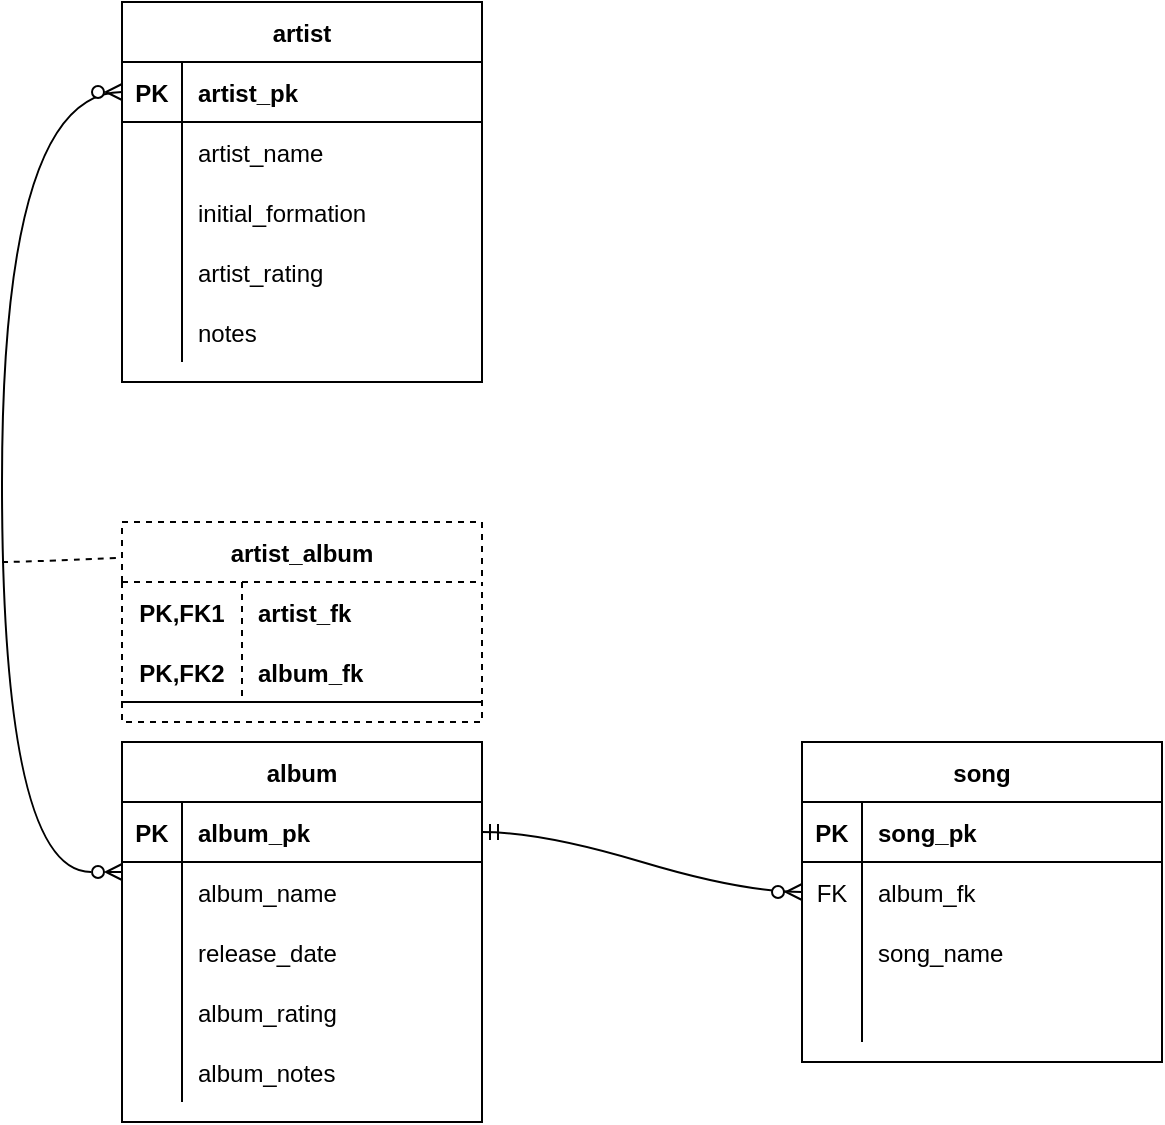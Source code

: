 <mxfile version="20.3.0" type="device"><diagram id="3ZXBnE4J7STXBeYULARS" name="Page-1"><mxGraphModel dx="1422" dy="857" grid="1" gridSize="10" guides="1" tooltips="1" connect="1" arrows="1" fold="1" page="1" pageScale="1" pageWidth="850" pageHeight="1100" math="0" shadow="0"><root><mxCell id="0"/><mxCell id="1" parent="0"/><mxCell id="LThX6AYQgsdPKYWRW1Gi-1" value="artist" style="shape=table;startSize=30;container=1;collapsible=1;childLayout=tableLayout;fixedRows=1;rowLines=0;fontStyle=1;align=center;resizeLast=1;" parent="1" vertex="1"><mxGeometry x="60" y="160" width="180" height="190" as="geometry"/></mxCell><mxCell id="LThX6AYQgsdPKYWRW1Gi-2" value="" style="shape=tableRow;horizontal=0;startSize=0;swimlaneHead=0;swimlaneBody=0;fillColor=none;collapsible=0;dropTarget=0;points=[[0,0.5],[1,0.5]];portConstraint=eastwest;top=0;left=0;right=0;bottom=1;" parent="LThX6AYQgsdPKYWRW1Gi-1" vertex="1"><mxGeometry y="30" width="180" height="30" as="geometry"/></mxCell><mxCell id="LThX6AYQgsdPKYWRW1Gi-3" value="PK" style="shape=partialRectangle;connectable=0;fillColor=none;top=0;left=0;bottom=0;right=0;fontStyle=1;overflow=hidden;" parent="LThX6AYQgsdPKYWRW1Gi-2" vertex="1"><mxGeometry width="30" height="30" as="geometry"><mxRectangle width="30" height="30" as="alternateBounds"/></mxGeometry></mxCell><mxCell id="LThX6AYQgsdPKYWRW1Gi-4" value="artist_pk" style="shape=partialRectangle;connectable=0;fillColor=none;top=0;left=0;bottom=0;right=0;align=left;spacingLeft=6;fontStyle=1;overflow=hidden;" parent="LThX6AYQgsdPKYWRW1Gi-2" vertex="1"><mxGeometry x="30" width="150" height="30" as="geometry"><mxRectangle width="150" height="30" as="alternateBounds"/></mxGeometry></mxCell><mxCell id="LThX6AYQgsdPKYWRW1Gi-5" value="" style="shape=tableRow;horizontal=0;startSize=0;swimlaneHead=0;swimlaneBody=0;fillColor=none;collapsible=0;dropTarget=0;points=[[0,0.5],[1,0.5]];portConstraint=eastwest;top=0;left=0;right=0;bottom=0;" parent="LThX6AYQgsdPKYWRW1Gi-1" vertex="1"><mxGeometry y="60" width="180" height="30" as="geometry"/></mxCell><mxCell id="LThX6AYQgsdPKYWRW1Gi-6" value="" style="shape=partialRectangle;connectable=0;fillColor=none;top=0;left=0;bottom=0;right=0;editable=1;overflow=hidden;" parent="LThX6AYQgsdPKYWRW1Gi-5" vertex="1"><mxGeometry width="30" height="30" as="geometry"><mxRectangle width="30" height="30" as="alternateBounds"/></mxGeometry></mxCell><mxCell id="LThX6AYQgsdPKYWRW1Gi-7" value="artist_name" style="shape=partialRectangle;connectable=0;fillColor=none;top=0;left=0;bottom=0;right=0;align=left;spacingLeft=6;overflow=hidden;" parent="LThX6AYQgsdPKYWRW1Gi-5" vertex="1"><mxGeometry x="30" width="150" height="30" as="geometry"><mxRectangle width="150" height="30" as="alternateBounds"/></mxGeometry></mxCell><mxCell id="LThX6AYQgsdPKYWRW1Gi-8" value="" style="shape=tableRow;horizontal=0;startSize=0;swimlaneHead=0;swimlaneBody=0;fillColor=none;collapsible=0;dropTarget=0;points=[[0,0.5],[1,0.5]];portConstraint=eastwest;top=0;left=0;right=0;bottom=0;" parent="LThX6AYQgsdPKYWRW1Gi-1" vertex="1"><mxGeometry y="90" width="180" height="30" as="geometry"/></mxCell><mxCell id="LThX6AYQgsdPKYWRW1Gi-9" value="" style="shape=partialRectangle;connectable=0;fillColor=none;top=0;left=0;bottom=0;right=0;editable=1;overflow=hidden;" parent="LThX6AYQgsdPKYWRW1Gi-8" vertex="1"><mxGeometry width="30" height="30" as="geometry"><mxRectangle width="30" height="30" as="alternateBounds"/></mxGeometry></mxCell><mxCell id="LThX6AYQgsdPKYWRW1Gi-10" value="initial_formation" style="shape=partialRectangle;connectable=0;fillColor=none;top=0;left=0;bottom=0;right=0;align=left;spacingLeft=6;overflow=hidden;" parent="LThX6AYQgsdPKYWRW1Gi-8" vertex="1"><mxGeometry x="30" width="150" height="30" as="geometry"><mxRectangle width="150" height="30" as="alternateBounds"/></mxGeometry></mxCell><mxCell id="LThX6AYQgsdPKYWRW1Gi-11" value="" style="shape=tableRow;horizontal=0;startSize=0;swimlaneHead=0;swimlaneBody=0;fillColor=none;collapsible=0;dropTarget=0;points=[[0,0.5],[1,0.5]];portConstraint=eastwest;top=0;left=0;right=0;bottom=0;" parent="LThX6AYQgsdPKYWRW1Gi-1" vertex="1"><mxGeometry y="120" width="180" height="30" as="geometry"/></mxCell><mxCell id="LThX6AYQgsdPKYWRW1Gi-12" value="" style="shape=partialRectangle;connectable=0;fillColor=none;top=0;left=0;bottom=0;right=0;editable=1;overflow=hidden;" parent="LThX6AYQgsdPKYWRW1Gi-11" vertex="1"><mxGeometry width="30" height="30" as="geometry"><mxRectangle width="30" height="30" as="alternateBounds"/></mxGeometry></mxCell><mxCell id="LThX6AYQgsdPKYWRW1Gi-13" value="artist_rating" style="shape=partialRectangle;connectable=0;fillColor=none;top=0;left=0;bottom=0;right=0;align=left;spacingLeft=6;overflow=hidden;" parent="LThX6AYQgsdPKYWRW1Gi-11" vertex="1"><mxGeometry x="30" width="150" height="30" as="geometry"><mxRectangle width="150" height="30" as="alternateBounds"/></mxGeometry></mxCell><mxCell id="LThX6AYQgsdPKYWRW1Gi-14" style="shape=tableRow;horizontal=0;startSize=0;swimlaneHead=0;swimlaneBody=0;fillColor=none;collapsible=0;dropTarget=0;points=[[0,0.5],[1,0.5]];portConstraint=eastwest;top=0;left=0;right=0;bottom=0;" parent="LThX6AYQgsdPKYWRW1Gi-1" vertex="1"><mxGeometry y="150" width="180" height="30" as="geometry"/></mxCell><mxCell id="LThX6AYQgsdPKYWRW1Gi-15" style="shape=partialRectangle;connectable=0;fillColor=none;top=0;left=0;bottom=0;right=0;editable=1;overflow=hidden;" parent="LThX6AYQgsdPKYWRW1Gi-14" vertex="1"><mxGeometry width="30" height="30" as="geometry"><mxRectangle width="30" height="30" as="alternateBounds"/></mxGeometry></mxCell><mxCell id="LThX6AYQgsdPKYWRW1Gi-16" value="notes" style="shape=partialRectangle;connectable=0;fillColor=none;top=0;left=0;bottom=0;right=0;align=left;spacingLeft=6;overflow=hidden;" parent="LThX6AYQgsdPKYWRW1Gi-14" vertex="1"><mxGeometry x="30" width="150" height="30" as="geometry"><mxRectangle width="150" height="30" as="alternateBounds"/></mxGeometry></mxCell><mxCell id="LThX6AYQgsdPKYWRW1Gi-36" value="song" style="shape=table;startSize=30;container=1;collapsible=1;childLayout=tableLayout;fixedRows=1;rowLines=0;fontStyle=1;align=center;resizeLast=1;" parent="1" vertex="1"><mxGeometry x="400" y="530" width="180" height="160" as="geometry"/></mxCell><mxCell id="LThX6AYQgsdPKYWRW1Gi-37" value="" style="shape=tableRow;horizontal=0;startSize=0;swimlaneHead=0;swimlaneBody=0;fillColor=none;collapsible=0;dropTarget=0;points=[[0,0.5],[1,0.5]];portConstraint=eastwest;top=0;left=0;right=0;bottom=1;" parent="LThX6AYQgsdPKYWRW1Gi-36" vertex="1"><mxGeometry y="30" width="180" height="30" as="geometry"/></mxCell><mxCell id="LThX6AYQgsdPKYWRW1Gi-38" value="PK" style="shape=partialRectangle;connectable=0;fillColor=none;top=0;left=0;bottom=0;right=0;fontStyle=1;overflow=hidden;" parent="LThX6AYQgsdPKYWRW1Gi-37" vertex="1"><mxGeometry width="30" height="30" as="geometry"><mxRectangle width="30" height="30" as="alternateBounds"/></mxGeometry></mxCell><mxCell id="LThX6AYQgsdPKYWRW1Gi-39" value="song_pk" style="shape=partialRectangle;connectable=0;fillColor=none;top=0;left=0;bottom=0;right=0;align=left;spacingLeft=6;fontStyle=1;overflow=hidden;" parent="LThX6AYQgsdPKYWRW1Gi-37" vertex="1"><mxGeometry x="30" width="150" height="30" as="geometry"><mxRectangle width="150" height="30" as="alternateBounds"/></mxGeometry></mxCell><mxCell id="LThX6AYQgsdPKYWRW1Gi-40" value="" style="shape=tableRow;horizontal=0;startSize=0;swimlaneHead=0;swimlaneBody=0;fillColor=none;collapsible=0;dropTarget=0;points=[[0,0.5],[1,0.5]];portConstraint=eastwest;top=0;left=0;right=0;bottom=0;" parent="LThX6AYQgsdPKYWRW1Gi-36" vertex="1"><mxGeometry y="60" width="180" height="30" as="geometry"/></mxCell><mxCell id="LThX6AYQgsdPKYWRW1Gi-41" value="FK" style="shape=partialRectangle;connectable=0;fillColor=none;top=0;left=0;bottom=0;right=0;editable=1;overflow=hidden;" parent="LThX6AYQgsdPKYWRW1Gi-40" vertex="1"><mxGeometry width="30" height="30" as="geometry"><mxRectangle width="30" height="30" as="alternateBounds"/></mxGeometry></mxCell><mxCell id="LThX6AYQgsdPKYWRW1Gi-42" value="album_fk" style="shape=partialRectangle;connectable=0;fillColor=none;top=0;left=0;bottom=0;right=0;align=left;spacingLeft=6;overflow=hidden;" parent="LThX6AYQgsdPKYWRW1Gi-40" vertex="1"><mxGeometry x="30" width="150" height="30" as="geometry"><mxRectangle width="150" height="30" as="alternateBounds"/></mxGeometry></mxCell><mxCell id="LThX6AYQgsdPKYWRW1Gi-43" value="" style="shape=tableRow;horizontal=0;startSize=0;swimlaneHead=0;swimlaneBody=0;fillColor=none;collapsible=0;dropTarget=0;points=[[0,0.5],[1,0.5]];portConstraint=eastwest;top=0;left=0;right=0;bottom=0;" parent="LThX6AYQgsdPKYWRW1Gi-36" vertex="1"><mxGeometry y="90" width="180" height="30" as="geometry"/></mxCell><mxCell id="LThX6AYQgsdPKYWRW1Gi-44" value="" style="shape=partialRectangle;connectable=0;fillColor=none;top=0;left=0;bottom=0;right=0;editable=1;overflow=hidden;" parent="LThX6AYQgsdPKYWRW1Gi-43" vertex="1"><mxGeometry width="30" height="30" as="geometry"><mxRectangle width="30" height="30" as="alternateBounds"/></mxGeometry></mxCell><mxCell id="LThX6AYQgsdPKYWRW1Gi-45" value="song_name" style="shape=partialRectangle;connectable=0;fillColor=none;top=0;left=0;bottom=0;right=0;align=left;spacingLeft=6;overflow=hidden;" parent="LThX6AYQgsdPKYWRW1Gi-43" vertex="1"><mxGeometry x="30" width="150" height="30" as="geometry"><mxRectangle width="150" height="30" as="alternateBounds"/></mxGeometry></mxCell><mxCell id="LThX6AYQgsdPKYWRW1Gi-46" value="" style="shape=tableRow;horizontal=0;startSize=0;swimlaneHead=0;swimlaneBody=0;fillColor=none;collapsible=0;dropTarget=0;points=[[0,0.5],[1,0.5]];portConstraint=eastwest;top=0;left=0;right=0;bottom=0;" parent="LThX6AYQgsdPKYWRW1Gi-36" vertex="1"><mxGeometry y="120" width="180" height="30" as="geometry"/></mxCell><mxCell id="LThX6AYQgsdPKYWRW1Gi-47" value="" style="shape=partialRectangle;connectable=0;fillColor=none;top=0;left=0;bottom=0;right=0;editable=1;overflow=hidden;" parent="LThX6AYQgsdPKYWRW1Gi-46" vertex="1"><mxGeometry width="30" height="30" as="geometry"><mxRectangle width="30" height="30" as="alternateBounds"/></mxGeometry></mxCell><mxCell id="LThX6AYQgsdPKYWRW1Gi-48" value="" style="shape=partialRectangle;connectable=0;fillColor=none;top=0;left=0;bottom=0;right=0;align=left;spacingLeft=6;overflow=hidden;" parent="LThX6AYQgsdPKYWRW1Gi-46" vertex="1"><mxGeometry x="30" width="150" height="30" as="geometry"><mxRectangle width="150" height="30" as="alternateBounds"/></mxGeometry></mxCell><mxCell id="LThX6AYQgsdPKYWRW1Gi-62" value="artist_album" style="shape=table;startSize=30;container=1;collapsible=1;childLayout=tableLayout;fixedRows=1;rowLines=0;fontStyle=1;align=center;resizeLast=1;dashed=1;swimlaneLine=1;" parent="1" vertex="1"><mxGeometry x="60" y="420" width="180" height="100" as="geometry"/></mxCell><mxCell id="LThX6AYQgsdPKYWRW1Gi-63" value="" style="shape=tableRow;horizontal=0;startSize=0;swimlaneHead=0;swimlaneBody=0;fillColor=none;collapsible=0;dropTarget=0;points=[[0,0.5],[1,0.5]];portConstraint=eastwest;top=0;left=0;right=0;bottom=0;" parent="LThX6AYQgsdPKYWRW1Gi-62" vertex="1"><mxGeometry y="30" width="180" height="30" as="geometry"/></mxCell><mxCell id="LThX6AYQgsdPKYWRW1Gi-64" value="PK,FK1" style="shape=partialRectangle;connectable=0;fillColor=none;top=0;left=0;bottom=0;right=0;fontStyle=1;overflow=hidden;" parent="LThX6AYQgsdPKYWRW1Gi-63" vertex="1"><mxGeometry width="60" height="30" as="geometry"><mxRectangle width="60" height="30" as="alternateBounds"/></mxGeometry></mxCell><mxCell id="LThX6AYQgsdPKYWRW1Gi-65" value="artist_fk" style="shape=partialRectangle;connectable=0;fillColor=none;top=0;left=0;bottom=0;right=0;align=left;spacingLeft=6;fontStyle=1;overflow=hidden;" parent="LThX6AYQgsdPKYWRW1Gi-63" vertex="1"><mxGeometry x="60" width="120" height="30" as="geometry"><mxRectangle width="120" height="30" as="alternateBounds"/></mxGeometry></mxCell><mxCell id="LThX6AYQgsdPKYWRW1Gi-66" value="" style="shape=tableRow;horizontal=0;startSize=0;swimlaneHead=0;swimlaneBody=0;fillColor=none;collapsible=0;dropTarget=0;points=[[0,0.5],[1,0.5]];portConstraint=eastwest;top=0;left=0;right=0;bottom=1;" parent="LThX6AYQgsdPKYWRW1Gi-62" vertex="1"><mxGeometry y="60" width="180" height="30" as="geometry"/></mxCell><mxCell id="LThX6AYQgsdPKYWRW1Gi-67" value="PK,FK2" style="shape=partialRectangle;connectable=0;fillColor=none;top=0;left=0;bottom=0;right=0;fontStyle=1;overflow=hidden;" parent="LThX6AYQgsdPKYWRW1Gi-66" vertex="1"><mxGeometry width="60" height="30" as="geometry"><mxRectangle width="60" height="30" as="alternateBounds"/></mxGeometry></mxCell><mxCell id="LThX6AYQgsdPKYWRW1Gi-68" value="album_fk" style="shape=partialRectangle;connectable=0;fillColor=none;top=0;left=0;bottom=0;right=0;align=left;spacingLeft=6;fontStyle=1;overflow=hidden;" parent="LThX6AYQgsdPKYWRW1Gi-66" vertex="1"><mxGeometry x="60" width="120" height="30" as="geometry"><mxRectangle width="120" height="30" as="alternateBounds"/></mxGeometry></mxCell><mxCell id="LThX6AYQgsdPKYWRW1Gi-88" value="" style="edgeStyle=orthogonalEdgeStyle;fontSize=12;html=1;endArrow=ERzeroToMany;endFill=1;rounded=0;entryX=0;entryY=0.5;entryDx=0;entryDy=0;exitX=0;exitY=0.5;exitDx=0;exitDy=0;curved=1;startArrow=ERzeroToMany;startFill=0;" parent="1" target="LThX6AYQgsdPKYWRW1Gi-2" edge="1"><mxGeometry width="100" height="100" relative="1" as="geometry"><mxPoint x="60" y="595" as="sourcePoint"/><mxPoint x="470" y="390" as="targetPoint"/><Array as="points"><mxPoint y="595"/><mxPoint y="205"/></Array></mxGeometry></mxCell><mxCell id="LThX6AYQgsdPKYWRW1Gi-89" value="" style="endArrow=none;html=1;rounded=0;curved=1;dashed=1;entryX=-0.017;entryY=0.18;entryDx=0;entryDy=0;entryPerimeter=0;" parent="1" target="LThX6AYQgsdPKYWRW1Gi-62" edge="1"><mxGeometry relative="1" as="geometry"><mxPoint y="440" as="sourcePoint"/><mxPoint x="40" y="440" as="targetPoint"/><Array as="points"><mxPoint x="10" y="440"/></Array></mxGeometry></mxCell><mxCell id="LThX6AYQgsdPKYWRW1Gi-91" value="" style="edgeStyle=entityRelationEdgeStyle;fontSize=12;html=1;endArrow=ERzeroToMany;endFill=1;rounded=0;curved=1;entryX=0;entryY=0.5;entryDx=0;entryDy=0;exitX=1;exitY=0.5;exitDx=0;exitDy=0;startArrow=ERmandOne;startFill=0;" parent="1" source="KNvPJAgO3JdNK2M-s8BF-4" target="LThX6AYQgsdPKYWRW1Gi-40" edge="1"><mxGeometry width="100" height="100" relative="1" as="geometry"><mxPoint x="370" y="490" as="sourcePoint"/><mxPoint x="470" y="390" as="targetPoint"/></mxGeometry></mxCell><mxCell id="KNvPJAgO3JdNK2M-s8BF-3" value="album" style="shape=table;startSize=30;container=1;collapsible=1;childLayout=tableLayout;fixedRows=1;rowLines=0;fontStyle=1;align=center;resizeLast=1;" vertex="1" parent="1"><mxGeometry x="60" y="530" width="180" height="190" as="geometry"/></mxCell><mxCell id="KNvPJAgO3JdNK2M-s8BF-4" value="" style="shape=tableRow;horizontal=0;startSize=0;swimlaneHead=0;swimlaneBody=0;fillColor=none;collapsible=0;dropTarget=0;points=[[0,0.5],[1,0.5]];portConstraint=eastwest;top=0;left=0;right=0;bottom=1;" vertex="1" parent="KNvPJAgO3JdNK2M-s8BF-3"><mxGeometry y="30" width="180" height="30" as="geometry"/></mxCell><mxCell id="KNvPJAgO3JdNK2M-s8BF-5" value="PK" style="shape=partialRectangle;connectable=0;fillColor=none;top=0;left=0;bottom=0;right=0;fontStyle=1;overflow=hidden;" vertex="1" parent="KNvPJAgO3JdNK2M-s8BF-4"><mxGeometry width="30" height="30" as="geometry"><mxRectangle width="30" height="30" as="alternateBounds"/></mxGeometry></mxCell><mxCell id="KNvPJAgO3JdNK2M-s8BF-6" value="album_pk" style="shape=partialRectangle;connectable=0;fillColor=none;top=0;left=0;bottom=0;right=0;align=left;spacingLeft=6;fontStyle=1;overflow=hidden;" vertex="1" parent="KNvPJAgO3JdNK2M-s8BF-4"><mxGeometry x="30" width="150" height="30" as="geometry"><mxRectangle width="150" height="30" as="alternateBounds"/></mxGeometry></mxCell><mxCell id="KNvPJAgO3JdNK2M-s8BF-7" value="" style="shape=tableRow;horizontal=0;startSize=0;swimlaneHead=0;swimlaneBody=0;fillColor=none;collapsible=0;dropTarget=0;points=[[0,0.5],[1,0.5]];portConstraint=eastwest;top=0;left=0;right=0;bottom=0;" vertex="1" parent="KNvPJAgO3JdNK2M-s8BF-3"><mxGeometry y="60" width="180" height="30" as="geometry"/></mxCell><mxCell id="KNvPJAgO3JdNK2M-s8BF-8" value="" style="shape=partialRectangle;connectable=0;fillColor=none;top=0;left=0;bottom=0;right=0;editable=1;overflow=hidden;" vertex="1" parent="KNvPJAgO3JdNK2M-s8BF-7"><mxGeometry width="30" height="30" as="geometry"><mxRectangle width="30" height="30" as="alternateBounds"/></mxGeometry></mxCell><mxCell id="KNvPJAgO3JdNK2M-s8BF-9" value="album_name" style="shape=partialRectangle;connectable=0;fillColor=none;top=0;left=0;bottom=0;right=0;align=left;spacingLeft=6;overflow=hidden;" vertex="1" parent="KNvPJAgO3JdNK2M-s8BF-7"><mxGeometry x="30" width="150" height="30" as="geometry"><mxRectangle width="150" height="30" as="alternateBounds"/></mxGeometry></mxCell><mxCell id="KNvPJAgO3JdNK2M-s8BF-10" value="" style="shape=tableRow;horizontal=0;startSize=0;swimlaneHead=0;swimlaneBody=0;fillColor=none;collapsible=0;dropTarget=0;points=[[0,0.5],[1,0.5]];portConstraint=eastwest;top=0;left=0;right=0;bottom=0;" vertex="1" parent="KNvPJAgO3JdNK2M-s8BF-3"><mxGeometry y="90" width="180" height="30" as="geometry"/></mxCell><mxCell id="KNvPJAgO3JdNK2M-s8BF-11" value="" style="shape=partialRectangle;connectable=0;fillColor=none;top=0;left=0;bottom=0;right=0;editable=1;overflow=hidden;" vertex="1" parent="KNvPJAgO3JdNK2M-s8BF-10"><mxGeometry width="30" height="30" as="geometry"><mxRectangle width="30" height="30" as="alternateBounds"/></mxGeometry></mxCell><mxCell id="KNvPJAgO3JdNK2M-s8BF-12" value="release_date" style="shape=partialRectangle;connectable=0;fillColor=none;top=0;left=0;bottom=0;right=0;align=left;spacingLeft=6;overflow=hidden;" vertex="1" parent="KNvPJAgO3JdNK2M-s8BF-10"><mxGeometry x="30" width="150" height="30" as="geometry"><mxRectangle width="150" height="30" as="alternateBounds"/></mxGeometry></mxCell><mxCell id="KNvPJAgO3JdNK2M-s8BF-13" value="" style="shape=tableRow;horizontal=0;startSize=0;swimlaneHead=0;swimlaneBody=0;fillColor=none;collapsible=0;dropTarget=0;points=[[0,0.5],[1,0.5]];portConstraint=eastwest;top=0;left=0;right=0;bottom=0;" vertex="1" parent="KNvPJAgO3JdNK2M-s8BF-3"><mxGeometry y="120" width="180" height="30" as="geometry"/></mxCell><mxCell id="KNvPJAgO3JdNK2M-s8BF-14" value="" style="shape=partialRectangle;connectable=0;fillColor=none;top=0;left=0;bottom=0;right=0;editable=1;overflow=hidden;" vertex="1" parent="KNvPJAgO3JdNK2M-s8BF-13"><mxGeometry width="30" height="30" as="geometry"><mxRectangle width="30" height="30" as="alternateBounds"/></mxGeometry></mxCell><mxCell id="KNvPJAgO3JdNK2M-s8BF-15" value="album_rating" style="shape=partialRectangle;connectable=0;fillColor=none;top=0;left=0;bottom=0;right=0;align=left;spacingLeft=6;overflow=hidden;" vertex="1" parent="KNvPJAgO3JdNK2M-s8BF-13"><mxGeometry x="30" width="150" height="30" as="geometry"><mxRectangle width="150" height="30" as="alternateBounds"/></mxGeometry></mxCell><mxCell id="KNvPJAgO3JdNK2M-s8BF-16" style="shape=tableRow;horizontal=0;startSize=0;swimlaneHead=0;swimlaneBody=0;fillColor=none;collapsible=0;dropTarget=0;points=[[0,0.5],[1,0.5]];portConstraint=eastwest;top=0;left=0;right=0;bottom=0;" vertex="1" parent="KNvPJAgO3JdNK2M-s8BF-3"><mxGeometry y="150" width="180" height="30" as="geometry"/></mxCell><mxCell id="KNvPJAgO3JdNK2M-s8BF-17" style="shape=partialRectangle;connectable=0;fillColor=none;top=0;left=0;bottom=0;right=0;editable=1;overflow=hidden;" vertex="1" parent="KNvPJAgO3JdNK2M-s8BF-16"><mxGeometry width="30" height="30" as="geometry"><mxRectangle width="30" height="30" as="alternateBounds"/></mxGeometry></mxCell><mxCell id="KNvPJAgO3JdNK2M-s8BF-18" value="album_notes" style="shape=partialRectangle;connectable=0;fillColor=none;top=0;left=0;bottom=0;right=0;align=left;spacingLeft=6;overflow=hidden;" vertex="1" parent="KNvPJAgO3JdNK2M-s8BF-16"><mxGeometry x="30" width="150" height="30" as="geometry"><mxRectangle width="150" height="30" as="alternateBounds"/></mxGeometry></mxCell></root></mxGraphModel></diagram></mxfile>